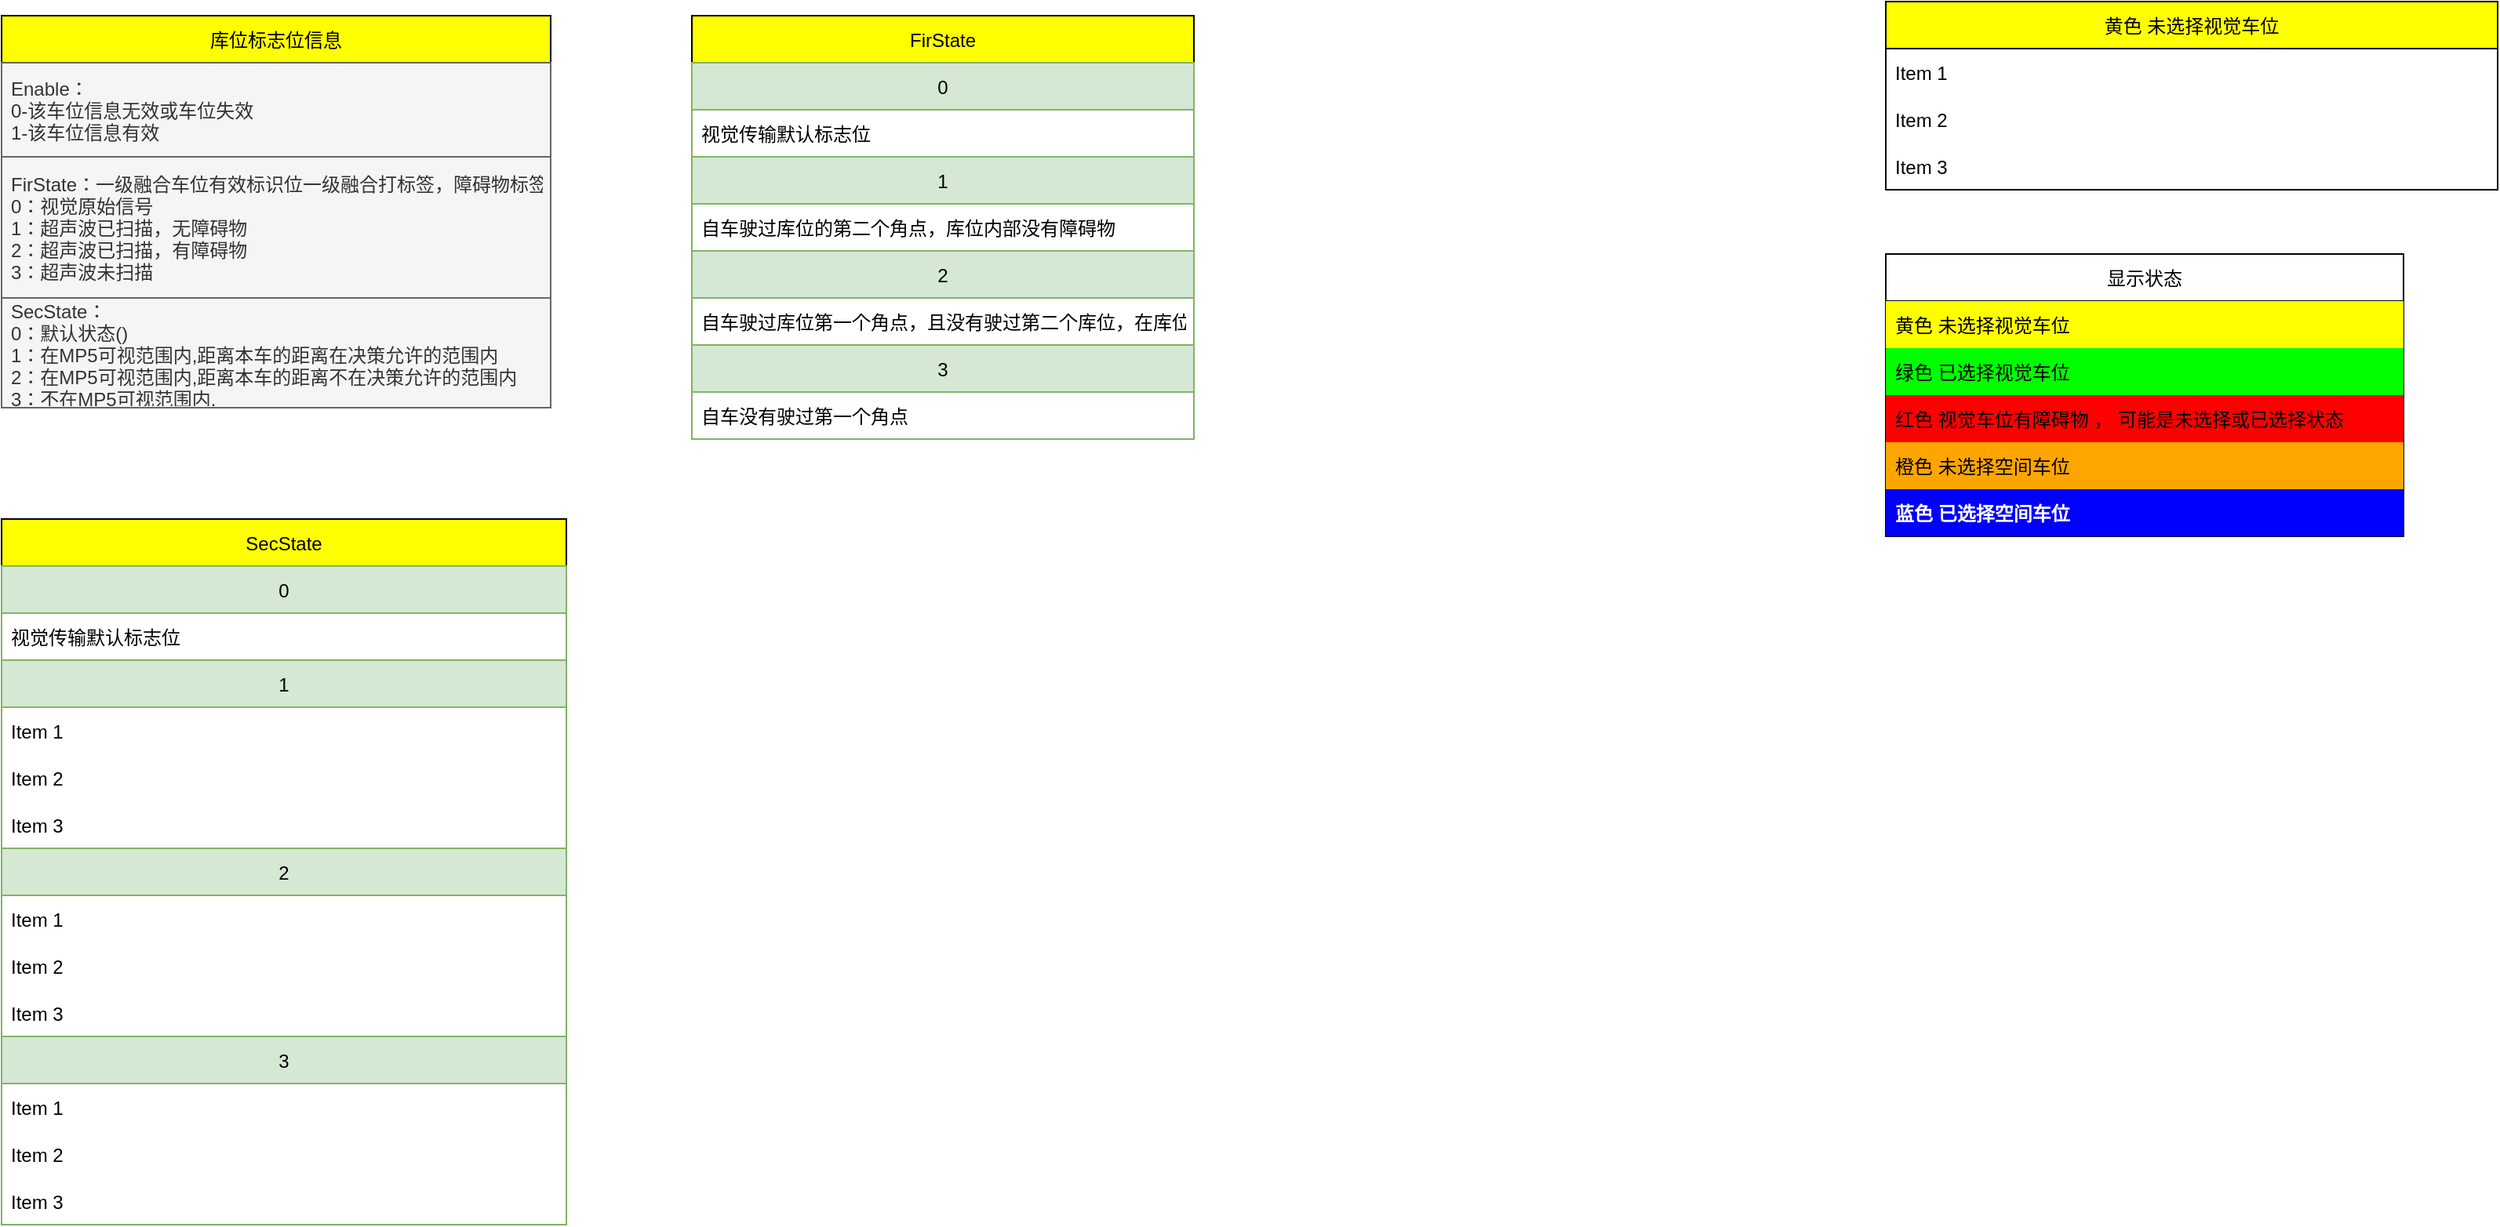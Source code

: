 <mxfile version="15.5.0" type="github">
  <diagram id="82PmtIhgX8jkiUEYPpQO" name="第 1 页">
    <mxGraphModel dx="1038" dy="536" grid="1" gridSize="10" guides="1" tooltips="1" connect="1" arrows="1" fold="1" page="1" pageScale="1" pageWidth="827" pageHeight="1169" math="0" shadow="0">
      <root>
        <mxCell id="0" />
        <mxCell id="1" parent="0" />
        <mxCell id="EbNDTZ_1CjkCkVcdBUa7-1" value="显示状态" style="swimlane;fontStyle=0;childLayout=stackLayout;horizontal=1;startSize=30;horizontalStack=0;resizeParent=1;resizeParentMax=0;resizeLast=0;collapsible=1;marginBottom=0;" parent="1" vertex="1">
          <mxGeometry x="1241" y="231" width="330" height="180" as="geometry" />
        </mxCell>
        <mxCell id="EbNDTZ_1CjkCkVcdBUa7-2" value="黄色   未选择视觉车位 " style="text;strokeColor=none;fillColor=#FFFF00;align=left;verticalAlign=middle;spacingLeft=4;spacingRight=4;overflow=hidden;points=[[0,0.5],[1,0.5]];portConstraint=eastwest;rotatable=0;" parent="EbNDTZ_1CjkCkVcdBUa7-1" vertex="1">
          <mxGeometry y="30" width="330" height="30" as="geometry" />
        </mxCell>
        <mxCell id="EbNDTZ_1CjkCkVcdBUa7-3" value="绿色 已选择视觉车位" style="text;strokeColor=none;fillColor=#00FF00;align=left;verticalAlign=middle;spacingLeft=4;spacingRight=4;overflow=hidden;points=[[0,0.5],[1,0.5]];portConstraint=eastwest;rotatable=0;" parent="EbNDTZ_1CjkCkVcdBUa7-1" vertex="1">
          <mxGeometry y="60" width="330" height="30" as="geometry" />
        </mxCell>
        <mxCell id="EbNDTZ_1CjkCkVcdBUa7-6" value="红色  视觉车位有障碍物 ， 可能是未选择或已选择状态" style="text;strokeColor=none;fillColor=#FF0000;align=left;verticalAlign=middle;spacingLeft=4;spacingRight=4;overflow=hidden;points=[[0,0.5],[1,0.5]];portConstraint=eastwest;rotatable=0;" parent="EbNDTZ_1CjkCkVcdBUa7-1" vertex="1">
          <mxGeometry y="90" width="330" height="30" as="geometry" />
        </mxCell>
        <mxCell id="EbNDTZ_1CjkCkVcdBUa7-4" value="橙色   未选择空间车位" style="text;strokeColor=none;fillColor=#FFA500;align=left;verticalAlign=middle;spacingLeft=4;spacingRight=4;overflow=hidden;points=[[0,0.5],[1,0.5]];portConstraint=eastwest;rotatable=0;" parent="EbNDTZ_1CjkCkVcdBUa7-1" vertex="1">
          <mxGeometry y="120" width="330" height="30" as="geometry" />
        </mxCell>
        <mxCell id="EbNDTZ_1CjkCkVcdBUa7-5" value="蓝色 已选择空间车位" style="text;strokeColor=none;fillColor=#0000FF;align=left;verticalAlign=middle;spacingLeft=4;spacingRight=4;overflow=hidden;points=[[0,0.5],[1,0.5]];portConstraint=eastwest;rotatable=0;fontStyle=1;fontColor=#FFFFFF;" parent="EbNDTZ_1CjkCkVcdBUa7-1" vertex="1">
          <mxGeometry y="150" width="330" height="30" as="geometry" />
        </mxCell>
        <mxCell id="EbNDTZ_1CjkCkVcdBUa7-11" value="库位标志位信息" style="swimlane;fontStyle=0;childLayout=stackLayout;horizontal=1;startSize=30;horizontalStack=0;resizeParent=1;resizeParentMax=0;resizeLast=0;collapsible=1;marginBottom=0;fontColor=#000000;fillColor=#FFFF00;" parent="1" vertex="1">
          <mxGeometry x="40" y="79" width="350" height="250" as="geometry" />
        </mxCell>
        <mxCell id="EbNDTZ_1CjkCkVcdBUa7-13" value="Enable：&#xa;0-该车位信息无效或车位失效&#xa;1-该车位信息有效" style="text;strokeColor=#666666;fillColor=#f5f5f5;align=left;verticalAlign=middle;spacingLeft=4;spacingRight=4;overflow=hidden;points=[[0,0.5],[1,0.5]];portConstraint=eastwest;rotatable=0;fontColor=#333333;" parent="EbNDTZ_1CjkCkVcdBUa7-11" vertex="1">
          <mxGeometry y="30" width="350" height="60" as="geometry" />
        </mxCell>
        <mxCell id="EbNDTZ_1CjkCkVcdBUa7-12" value="FirState：一级融合车位有效标识位一级融合打标签，障碍物标签）&#xa;0：视觉原始信号&#xa;1：超声波已扫描，无障碍物&#xa;2：超声波已扫描，有障碍物&#xa;3：超声波未扫描" style="text;strokeColor=#666666;fillColor=#f5f5f5;align=left;verticalAlign=middle;spacingLeft=4;spacingRight=4;overflow=hidden;points=[[0,0.5],[1,0.5]];portConstraint=eastwest;rotatable=0;fontColor=#333333;" parent="EbNDTZ_1CjkCkVcdBUa7-11" vertex="1">
          <mxGeometry y="90" width="350" height="90" as="geometry" />
        </mxCell>
        <mxCell id="EbNDTZ_1CjkCkVcdBUa7-14" value="SecState：&#xa;0：默认状态()&#xa;1：在MP5可视范围内,距离本车的距离在决策允许的范围内&#xa;2：在MP5可视范围内,距离本车的距离不在决策允许的范围内&#xa;3：不在MP5可视范围内.&#xa;&#xa;" style="text;strokeColor=#666666;fillColor=#f5f5f5;align=left;verticalAlign=middle;spacingLeft=4;spacingRight=4;overflow=hidden;points=[[0,0.5],[1,0.5]];portConstraint=eastwest;rotatable=0;fontColor=#333333;" parent="EbNDTZ_1CjkCkVcdBUa7-11" vertex="1">
          <mxGeometry y="180" width="350" height="70" as="geometry" />
        </mxCell>
        <mxCell id="EbNDTZ_1CjkCkVcdBUa7-15" value="黄色   未选择视觉车位 " style="swimlane;fontStyle=0;childLayout=stackLayout;horizontal=1;startSize=30;horizontalStack=0;resizeParent=1;resizeParentMax=0;resizeLast=0;collapsible=1;marginBottom=0;fontColor=#000000;fillColor=#FFFF00;" parent="1" vertex="1">
          <mxGeometry x="1241" y="70" width="390" height="120" as="geometry" />
        </mxCell>
        <mxCell id="EbNDTZ_1CjkCkVcdBUa7-16" value="Item 1" style="text;strokeColor=none;fillColor=none;align=left;verticalAlign=middle;spacingLeft=4;spacingRight=4;overflow=hidden;points=[[0,0.5],[1,0.5]];portConstraint=eastwest;rotatable=0;fontColor=#000000;" parent="EbNDTZ_1CjkCkVcdBUa7-15" vertex="1">
          <mxGeometry y="30" width="390" height="30" as="geometry" />
        </mxCell>
        <mxCell id="EbNDTZ_1CjkCkVcdBUa7-17" value="Item 2" style="text;strokeColor=none;fillColor=none;align=left;verticalAlign=middle;spacingLeft=4;spacingRight=4;overflow=hidden;points=[[0,0.5],[1,0.5]];portConstraint=eastwest;rotatable=0;fontColor=#000000;" parent="EbNDTZ_1CjkCkVcdBUa7-15" vertex="1">
          <mxGeometry y="60" width="390" height="30" as="geometry" />
        </mxCell>
        <mxCell id="EbNDTZ_1CjkCkVcdBUa7-18" value="Item 3" style="text;strokeColor=none;fillColor=none;align=left;verticalAlign=middle;spacingLeft=4;spacingRight=4;overflow=hidden;points=[[0,0.5],[1,0.5]];portConstraint=eastwest;rotatable=0;fontColor=#000000;" parent="EbNDTZ_1CjkCkVcdBUa7-15" vertex="1">
          <mxGeometry y="90" width="390" height="30" as="geometry" />
        </mxCell>
        <mxCell id="WpMTkYlcCkgaBXwrseWi-1" value="FirState" style="swimlane;fontStyle=0;childLayout=stackLayout;horizontal=1;startSize=30;horizontalStack=0;resizeParent=1;resizeParentMax=0;resizeLast=0;collapsible=1;marginBottom=0;fillColor=#FFFF00;" vertex="1" parent="1">
          <mxGeometry x="480" y="79" width="320" height="270" as="geometry" />
        </mxCell>
        <mxCell id="WpMTkYlcCkgaBXwrseWi-5" value="0" style="swimlane;fontStyle=0;childLayout=stackLayout;horizontal=1;startSize=30;horizontalStack=0;resizeParent=1;resizeParentMax=0;resizeLast=0;collapsible=1;marginBottom=0;fillColor=#d5e8d4;strokeColor=#82b366;" vertex="1" parent="WpMTkYlcCkgaBXwrseWi-1">
          <mxGeometry y="30" width="320" height="60" as="geometry" />
        </mxCell>
        <mxCell id="WpMTkYlcCkgaBXwrseWi-7" value="视觉传输默认标志位" style="text;strokeColor=none;fillColor=none;align=left;verticalAlign=middle;spacingLeft=4;spacingRight=4;overflow=hidden;points=[[0,0.5],[1,0.5]];portConstraint=eastwest;rotatable=0;" vertex="1" parent="WpMTkYlcCkgaBXwrseWi-5">
          <mxGeometry y="30" width="320" height="30" as="geometry" />
        </mxCell>
        <mxCell id="WpMTkYlcCkgaBXwrseWi-9" value="1" style="swimlane;fontStyle=0;childLayout=stackLayout;horizontal=1;startSize=30;horizontalStack=0;resizeParent=1;resizeParentMax=0;resizeLast=0;collapsible=1;marginBottom=0;fillColor=#d5e8d4;strokeColor=#82b366;" vertex="1" parent="WpMTkYlcCkgaBXwrseWi-1">
          <mxGeometry y="90" width="320" height="60" as="geometry" />
        </mxCell>
        <mxCell id="WpMTkYlcCkgaBXwrseWi-10" value="自车驶过库位的第二个角点，库位内部没有障碍物" style="text;strokeColor=none;fillColor=none;align=left;verticalAlign=middle;spacingLeft=4;spacingRight=4;overflow=hidden;points=[[0,0.5],[1,0.5]];portConstraint=eastwest;rotatable=0;" vertex="1" parent="WpMTkYlcCkgaBXwrseWi-9">
          <mxGeometry y="30" width="320" height="30" as="geometry" />
        </mxCell>
        <mxCell id="WpMTkYlcCkgaBXwrseWi-13" value="2" style="swimlane;fontStyle=0;childLayout=stackLayout;horizontal=1;startSize=30;horizontalStack=0;resizeParent=1;resizeParentMax=0;resizeLast=0;collapsible=1;marginBottom=0;fillColor=#d5e8d4;strokeColor=#82b366;" vertex="1" parent="WpMTkYlcCkgaBXwrseWi-1">
          <mxGeometry y="150" width="320" height="60" as="geometry" />
        </mxCell>
        <mxCell id="WpMTkYlcCkgaBXwrseWi-14" value="自车驶过库位第一个角点，且没有驶过第二个库位，在库位内部检测到障碍物" style="text;strokeColor=none;fillColor=none;align=left;verticalAlign=middle;spacingLeft=4;spacingRight=4;overflow=hidden;points=[[0,0.5],[1,0.5]];portConstraint=eastwest;rotatable=0;" vertex="1" parent="WpMTkYlcCkgaBXwrseWi-13">
          <mxGeometry y="30" width="320" height="30" as="geometry" />
        </mxCell>
        <mxCell id="WpMTkYlcCkgaBXwrseWi-17" value="3" style="swimlane;fontStyle=0;childLayout=stackLayout;horizontal=1;startSize=30;horizontalStack=0;resizeParent=1;resizeParentMax=0;resizeLast=0;collapsible=1;marginBottom=0;fillColor=#d5e8d4;strokeColor=#82b366;" vertex="1" parent="WpMTkYlcCkgaBXwrseWi-1">
          <mxGeometry y="210" width="320" height="60" as="geometry" />
        </mxCell>
        <mxCell id="WpMTkYlcCkgaBXwrseWi-18" value="自车没有驶过第一个角点" style="text;strokeColor=none;fillColor=none;align=left;verticalAlign=middle;spacingLeft=4;spacingRight=4;overflow=hidden;points=[[0,0.5],[1,0.5]];portConstraint=eastwest;rotatable=0;" vertex="1" parent="WpMTkYlcCkgaBXwrseWi-17">
          <mxGeometry y="30" width="320" height="30" as="geometry" />
        </mxCell>
        <mxCell id="WpMTkYlcCkgaBXwrseWi-21" value="SecState" style="swimlane;fontStyle=0;childLayout=stackLayout;horizontal=1;startSize=30;horizontalStack=0;resizeParent=1;resizeParentMax=0;resizeLast=0;collapsible=1;marginBottom=0;fillColor=#FFFF00;" vertex="1" parent="1">
          <mxGeometry x="40" y="400" width="360" height="450" as="geometry" />
        </mxCell>
        <mxCell id="WpMTkYlcCkgaBXwrseWi-25" value="0" style="swimlane;fontStyle=0;childLayout=stackLayout;horizontal=1;startSize=30;horizontalStack=0;resizeParent=1;resizeParentMax=0;resizeLast=0;collapsible=1;marginBottom=0;fillColor=#d5e8d4;strokeColor=#82b366;" vertex="1" parent="WpMTkYlcCkgaBXwrseWi-21">
          <mxGeometry y="30" width="360" height="60" as="geometry" />
        </mxCell>
        <mxCell id="WpMTkYlcCkgaBXwrseWi-26" value="视觉传输默认标志位" style="text;strokeColor=none;fillColor=none;align=left;verticalAlign=middle;spacingLeft=4;spacingRight=4;overflow=hidden;points=[[0,0.5],[1,0.5]];portConstraint=eastwest;rotatable=0;" vertex="1" parent="WpMTkYlcCkgaBXwrseWi-25">
          <mxGeometry y="30" width="360" height="30" as="geometry" />
        </mxCell>
        <mxCell id="WpMTkYlcCkgaBXwrseWi-29" value="1" style="swimlane;fontStyle=0;childLayout=stackLayout;horizontal=1;startSize=30;horizontalStack=0;resizeParent=1;resizeParentMax=0;resizeLast=0;collapsible=1;marginBottom=0;fillColor=#d5e8d4;strokeColor=#82b366;" vertex="1" parent="WpMTkYlcCkgaBXwrseWi-21">
          <mxGeometry y="90" width="360" height="120" as="geometry" />
        </mxCell>
        <mxCell id="WpMTkYlcCkgaBXwrseWi-30" value="Item 1" style="text;strokeColor=none;fillColor=none;align=left;verticalAlign=middle;spacingLeft=4;spacingRight=4;overflow=hidden;points=[[0,0.5],[1,0.5]];portConstraint=eastwest;rotatable=0;" vertex="1" parent="WpMTkYlcCkgaBXwrseWi-29">
          <mxGeometry y="30" width="360" height="30" as="geometry" />
        </mxCell>
        <mxCell id="WpMTkYlcCkgaBXwrseWi-31" value="Item 2" style="text;strokeColor=none;fillColor=none;align=left;verticalAlign=middle;spacingLeft=4;spacingRight=4;overflow=hidden;points=[[0,0.5],[1,0.5]];portConstraint=eastwest;rotatable=0;" vertex="1" parent="WpMTkYlcCkgaBXwrseWi-29">
          <mxGeometry y="60" width="360" height="30" as="geometry" />
        </mxCell>
        <mxCell id="WpMTkYlcCkgaBXwrseWi-32" value="Item 3" style="text;strokeColor=none;fillColor=none;align=left;verticalAlign=middle;spacingLeft=4;spacingRight=4;overflow=hidden;points=[[0,0.5],[1,0.5]];portConstraint=eastwest;rotatable=0;" vertex="1" parent="WpMTkYlcCkgaBXwrseWi-29">
          <mxGeometry y="90" width="360" height="30" as="geometry" />
        </mxCell>
        <mxCell id="WpMTkYlcCkgaBXwrseWi-33" value="2" style="swimlane;fontStyle=0;childLayout=stackLayout;horizontal=1;startSize=30;horizontalStack=0;resizeParent=1;resizeParentMax=0;resizeLast=0;collapsible=1;marginBottom=0;fillColor=#d5e8d4;strokeColor=#82b366;" vertex="1" parent="WpMTkYlcCkgaBXwrseWi-21">
          <mxGeometry y="210" width="360" height="120" as="geometry" />
        </mxCell>
        <mxCell id="WpMTkYlcCkgaBXwrseWi-34" value="Item 1" style="text;strokeColor=none;fillColor=none;align=left;verticalAlign=middle;spacingLeft=4;spacingRight=4;overflow=hidden;points=[[0,0.5],[1,0.5]];portConstraint=eastwest;rotatable=0;" vertex="1" parent="WpMTkYlcCkgaBXwrseWi-33">
          <mxGeometry y="30" width="360" height="30" as="geometry" />
        </mxCell>
        <mxCell id="WpMTkYlcCkgaBXwrseWi-35" value="Item 2" style="text;strokeColor=none;fillColor=none;align=left;verticalAlign=middle;spacingLeft=4;spacingRight=4;overflow=hidden;points=[[0,0.5],[1,0.5]];portConstraint=eastwest;rotatable=0;" vertex="1" parent="WpMTkYlcCkgaBXwrseWi-33">
          <mxGeometry y="60" width="360" height="30" as="geometry" />
        </mxCell>
        <mxCell id="WpMTkYlcCkgaBXwrseWi-36" value="Item 3" style="text;strokeColor=none;fillColor=none;align=left;verticalAlign=middle;spacingLeft=4;spacingRight=4;overflow=hidden;points=[[0,0.5],[1,0.5]];portConstraint=eastwest;rotatable=0;" vertex="1" parent="WpMTkYlcCkgaBXwrseWi-33">
          <mxGeometry y="90" width="360" height="30" as="geometry" />
        </mxCell>
        <mxCell id="WpMTkYlcCkgaBXwrseWi-37" value="3" style="swimlane;fontStyle=0;childLayout=stackLayout;horizontal=1;startSize=30;horizontalStack=0;resizeParent=1;resizeParentMax=0;resizeLast=0;collapsible=1;marginBottom=0;fillColor=#d5e8d4;strokeColor=#82b366;" vertex="1" parent="WpMTkYlcCkgaBXwrseWi-21">
          <mxGeometry y="330" width="360" height="120" as="geometry" />
        </mxCell>
        <mxCell id="WpMTkYlcCkgaBXwrseWi-38" value="Item 1" style="text;strokeColor=none;fillColor=none;align=left;verticalAlign=middle;spacingLeft=4;spacingRight=4;overflow=hidden;points=[[0,0.5],[1,0.5]];portConstraint=eastwest;rotatable=0;" vertex="1" parent="WpMTkYlcCkgaBXwrseWi-37">
          <mxGeometry y="30" width="360" height="30" as="geometry" />
        </mxCell>
        <mxCell id="WpMTkYlcCkgaBXwrseWi-39" value="Item 2" style="text;strokeColor=none;fillColor=none;align=left;verticalAlign=middle;spacingLeft=4;spacingRight=4;overflow=hidden;points=[[0,0.5],[1,0.5]];portConstraint=eastwest;rotatable=0;" vertex="1" parent="WpMTkYlcCkgaBXwrseWi-37">
          <mxGeometry y="60" width="360" height="30" as="geometry" />
        </mxCell>
        <mxCell id="WpMTkYlcCkgaBXwrseWi-40" value="Item 3" style="text;strokeColor=none;fillColor=none;align=left;verticalAlign=middle;spacingLeft=4;spacingRight=4;overflow=hidden;points=[[0,0.5],[1,0.5]];portConstraint=eastwest;rotatable=0;" vertex="1" parent="WpMTkYlcCkgaBXwrseWi-37">
          <mxGeometry y="90" width="360" height="30" as="geometry" />
        </mxCell>
      </root>
    </mxGraphModel>
  </diagram>
</mxfile>
